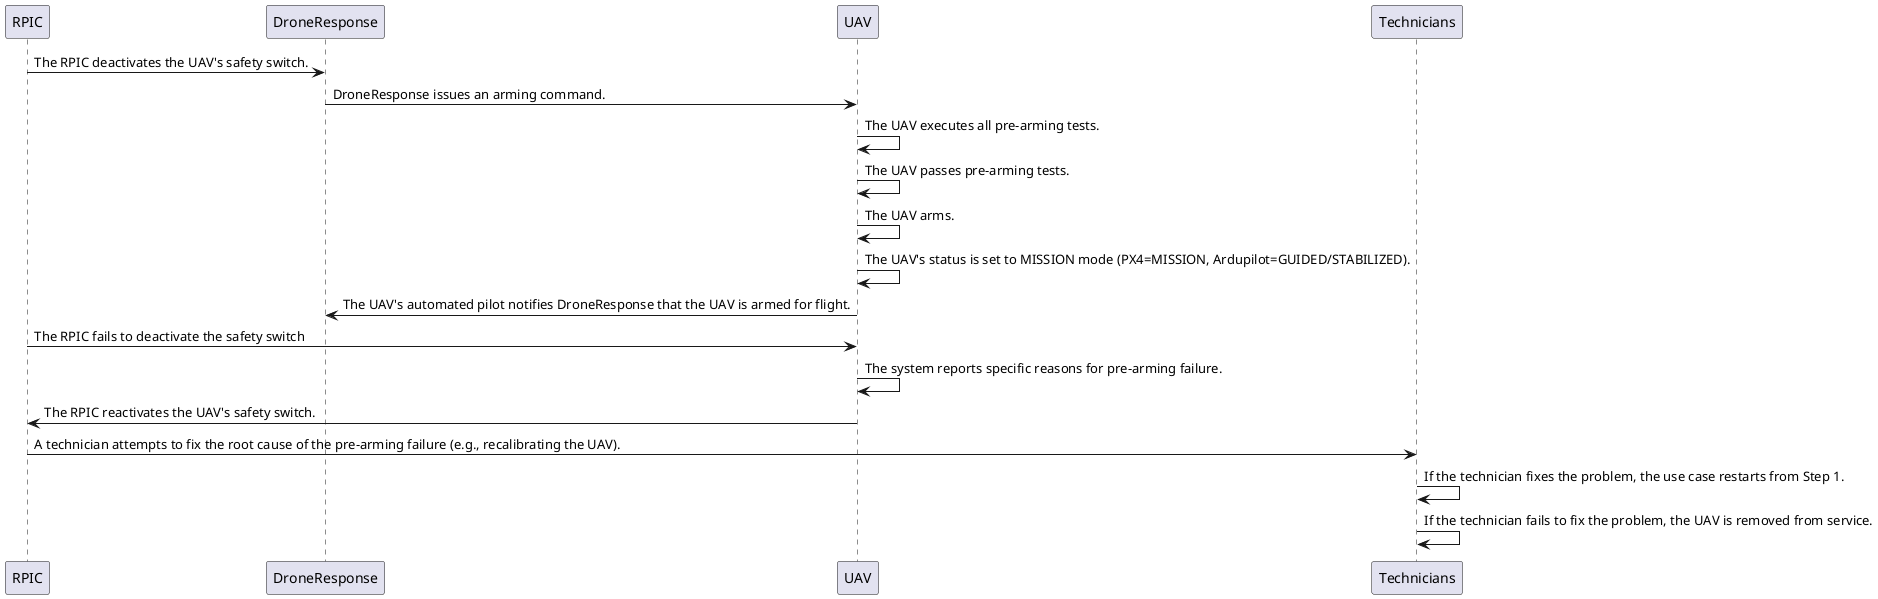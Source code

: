 @startuml "Activate and Arm"

RPIC -> DroneResponse: The RPIC deactivates the UAV's safety switch.
DroneResponse -> UAV: DroneResponse issues an arming command.
UAV -> UAV: The UAV executes all pre-arming tests.
UAV -> UAV: The UAV passes pre-arming tests.
UAV -> UAV: The UAV arms.
UAV -> UAV: The UAV's status is set to MISSION mode (PX4=MISSION, Ardupilot=GUIDED/STABILIZED).
UAV -> DroneResponse: The UAV's automated pilot notifies DroneResponse that the UAV is armed for flight.

RPIC -> UAV: The RPIC fails to deactivate the safety switch
UAV -> UAV: The system reports specific reasons for pre-arming failure.
UAV -> RPIC: The RPIC reactivates the UAV's safety switch.
RPIC -> Technicians: A technician attempts to fix the root cause of the pre-arming failure (e.g., recalibrating the UAV).
Technicians -> Technicians: If the technician fixes the problem, the use case restarts from Step 1.
Technicians -> Technicians: If the technician fails to fix the problem, the UAV is removed from service.

@enduml
